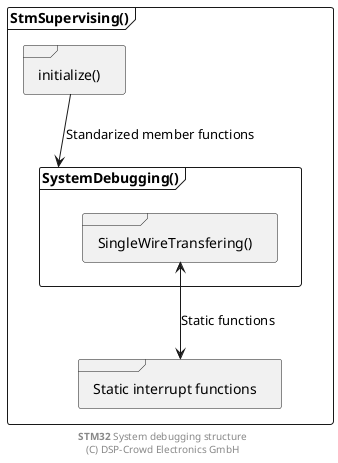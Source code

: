 
@startuml

frame "StmSupervising()" as pSup {

  frame "initialize()" as pInit

  frame "SystemDebugging()" as pDbg {
    frame "SingleWireTransfering()" as pSwt
  }
  
  frame "Static interrupt functions" as pInt
}

pInit --> pDbg : Standarized member functions
pSwt <--> pInt : Static functions

footer **STM32** System debugging structure\n(C) DSP-Crowd Electronics GmbH

@enduml

